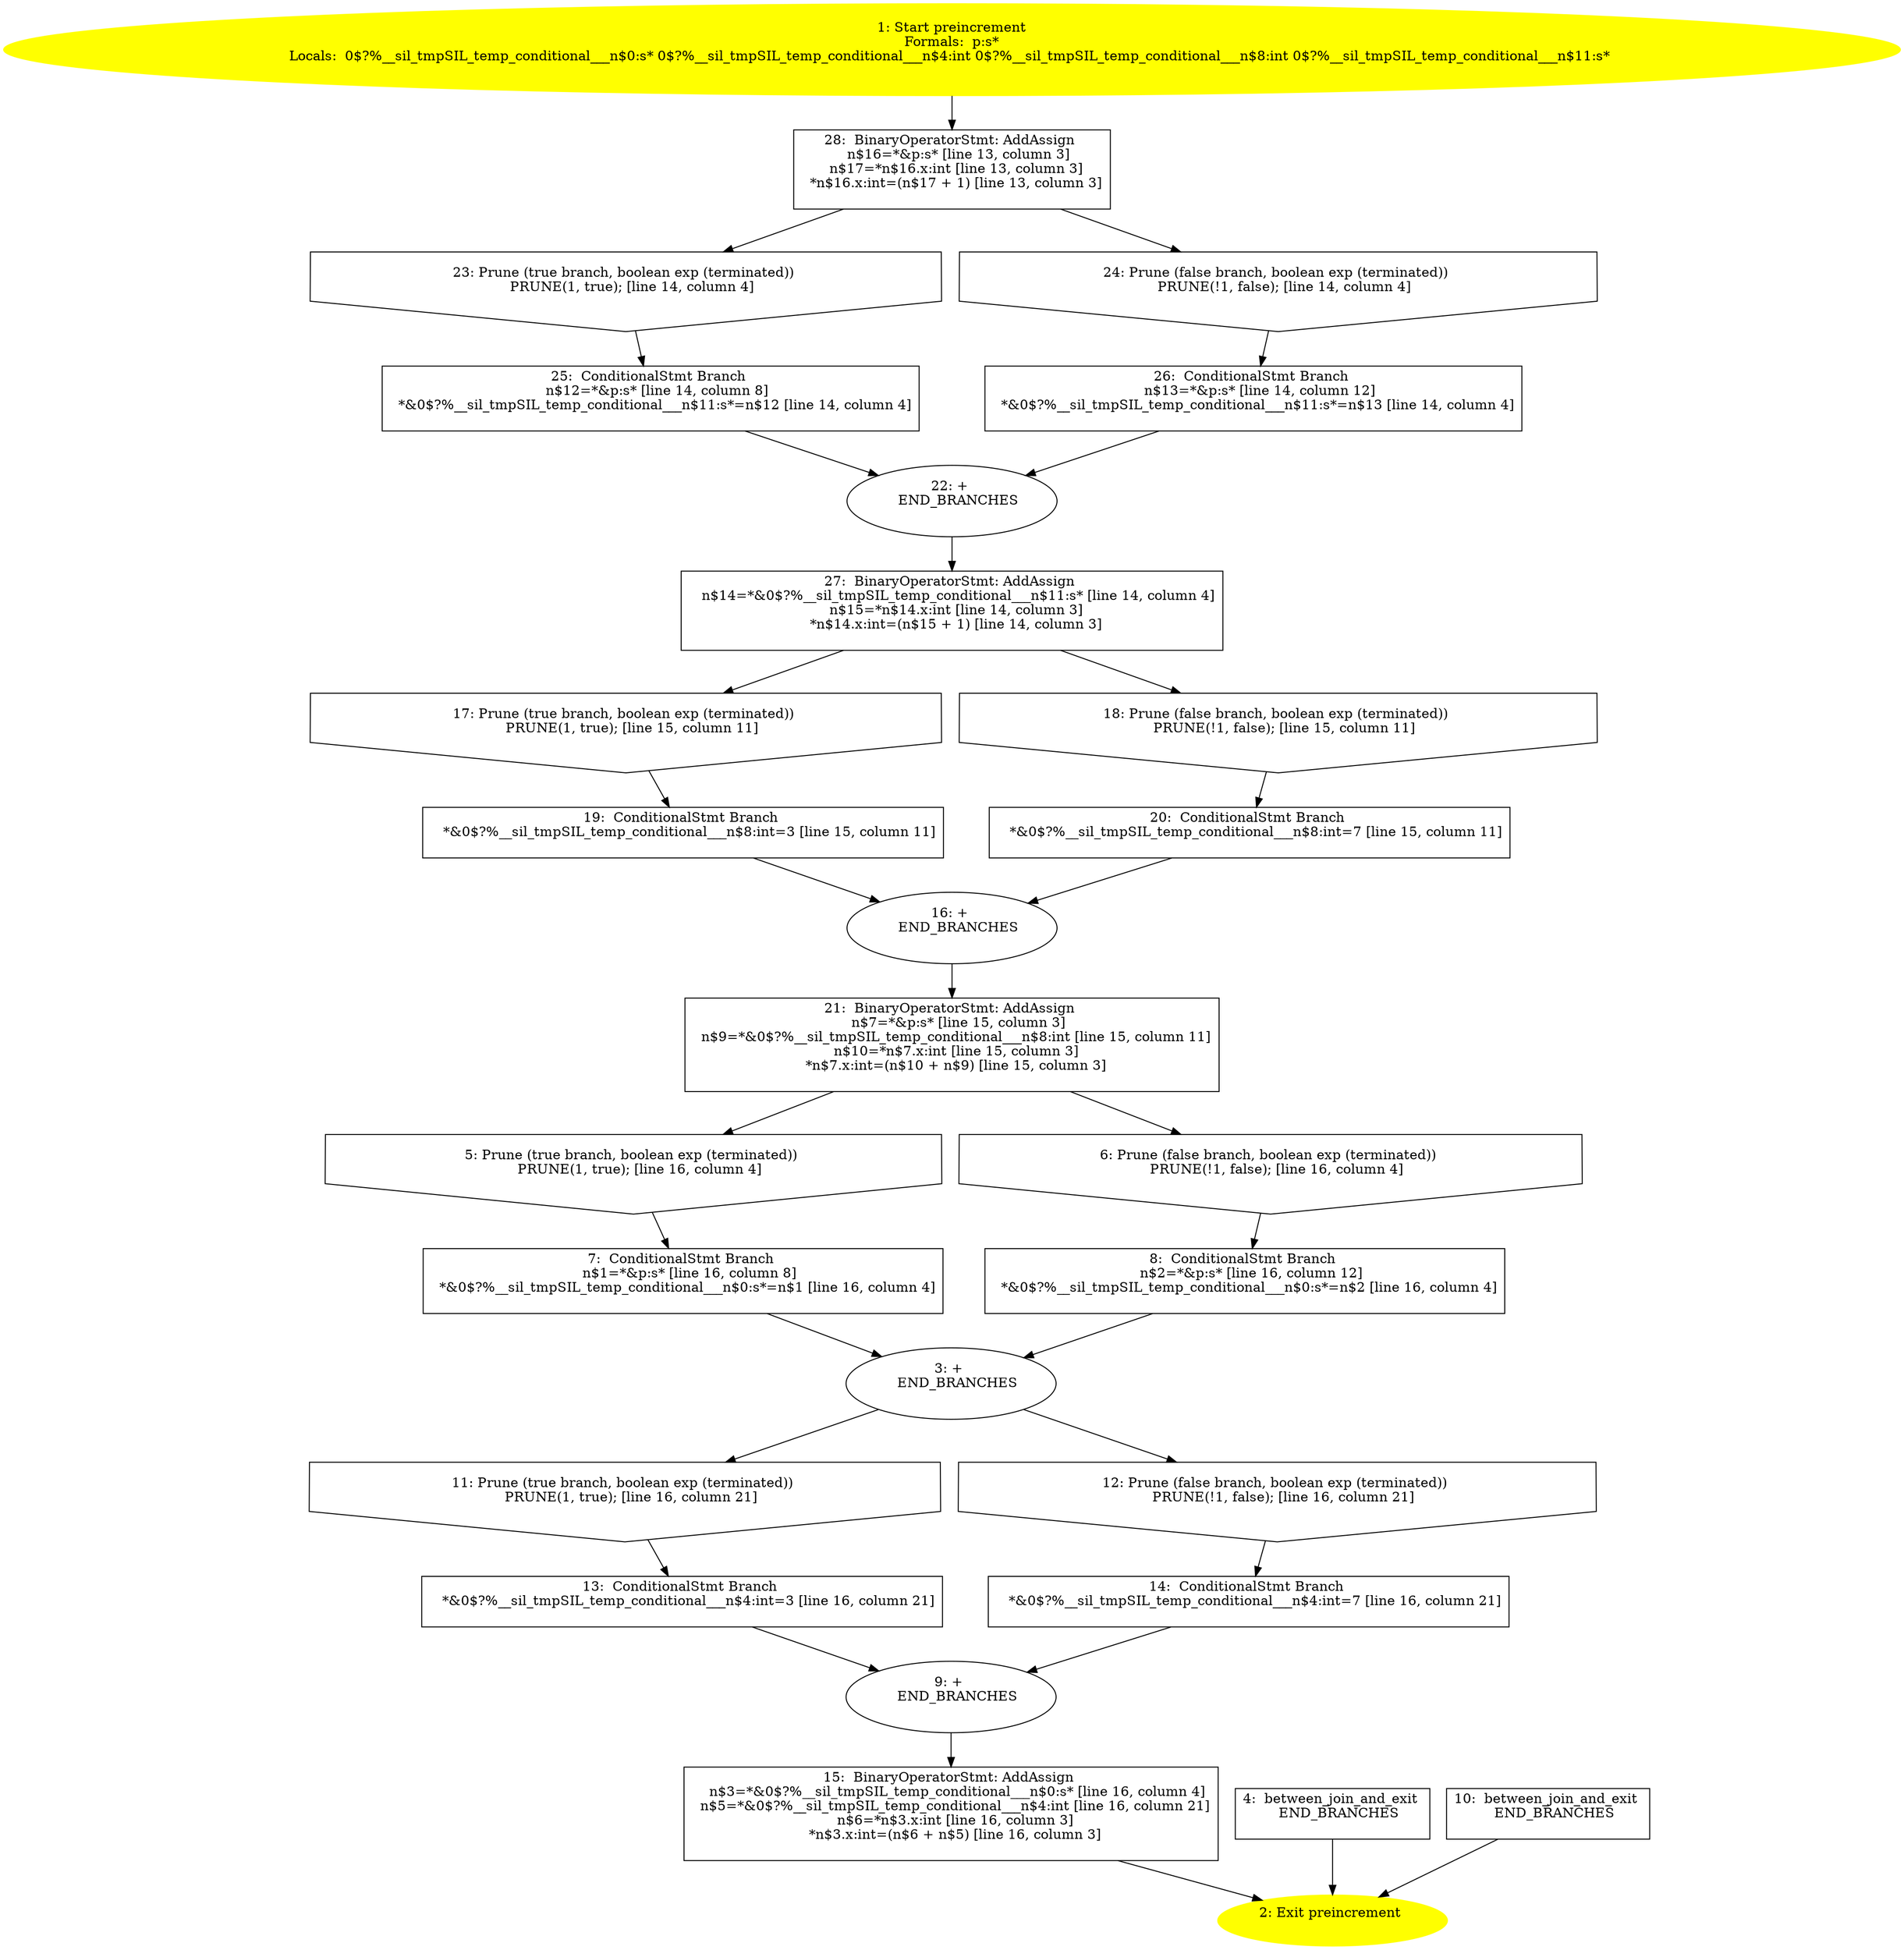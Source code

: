 /* @generated */
digraph cfg {
"preincrement.db7c6523f16e1ab3_1" [label="1: Start preincrement\nFormals:  p:s*\nLocals:  0$?%__sil_tmpSIL_temp_conditional___n$0:s* 0$?%__sil_tmpSIL_temp_conditional___n$4:int 0$?%__sil_tmpSIL_temp_conditional___n$8:int 0$?%__sil_tmpSIL_temp_conditional___n$11:s* \n  " color=yellow style=filled]
	

	 "preincrement.db7c6523f16e1ab3_1" -> "preincrement.db7c6523f16e1ab3_28" ;
"preincrement.db7c6523f16e1ab3_2" [label="2: Exit preincrement \n  " color=yellow style=filled]
	

"preincrement.db7c6523f16e1ab3_3" [label="3: + \n   END_BRANCHES\n " ]
	

	 "preincrement.db7c6523f16e1ab3_3" -> "preincrement.db7c6523f16e1ab3_11" ;
	 "preincrement.db7c6523f16e1ab3_3" -> "preincrement.db7c6523f16e1ab3_12" ;
"preincrement.db7c6523f16e1ab3_4" [label="4:  between_join_and_exit \n   END_BRANCHES\n " shape="box"]
	

	 "preincrement.db7c6523f16e1ab3_4" -> "preincrement.db7c6523f16e1ab3_2" ;
"preincrement.db7c6523f16e1ab3_5" [label="5: Prune (true branch, boolean exp (terminated)) \n   PRUNE(1, true); [line 16, column 4]\n " shape="invhouse"]
	

	 "preincrement.db7c6523f16e1ab3_5" -> "preincrement.db7c6523f16e1ab3_7" ;
"preincrement.db7c6523f16e1ab3_6" [label="6: Prune (false branch, boolean exp (terminated)) \n   PRUNE(!1, false); [line 16, column 4]\n " shape="invhouse"]
	

	 "preincrement.db7c6523f16e1ab3_6" -> "preincrement.db7c6523f16e1ab3_8" ;
"preincrement.db7c6523f16e1ab3_7" [label="7:  ConditionalStmt Branch \n   n$1=*&p:s* [line 16, column 8]\n  *&0$?%__sil_tmpSIL_temp_conditional___n$0:s*=n$1 [line 16, column 4]\n " shape="box"]
	

	 "preincrement.db7c6523f16e1ab3_7" -> "preincrement.db7c6523f16e1ab3_3" ;
"preincrement.db7c6523f16e1ab3_8" [label="8:  ConditionalStmt Branch \n   n$2=*&p:s* [line 16, column 12]\n  *&0$?%__sil_tmpSIL_temp_conditional___n$0:s*=n$2 [line 16, column 4]\n " shape="box"]
	

	 "preincrement.db7c6523f16e1ab3_8" -> "preincrement.db7c6523f16e1ab3_3" ;
"preincrement.db7c6523f16e1ab3_9" [label="9: + \n   END_BRANCHES\n " ]
	

	 "preincrement.db7c6523f16e1ab3_9" -> "preincrement.db7c6523f16e1ab3_15" ;
"preincrement.db7c6523f16e1ab3_10" [label="10:  between_join_and_exit \n   END_BRANCHES\n " shape="box"]
	

	 "preincrement.db7c6523f16e1ab3_10" -> "preincrement.db7c6523f16e1ab3_2" ;
"preincrement.db7c6523f16e1ab3_11" [label="11: Prune (true branch, boolean exp (terminated)) \n   PRUNE(1, true); [line 16, column 21]\n " shape="invhouse"]
	

	 "preincrement.db7c6523f16e1ab3_11" -> "preincrement.db7c6523f16e1ab3_13" ;
"preincrement.db7c6523f16e1ab3_12" [label="12: Prune (false branch, boolean exp (terminated)) \n   PRUNE(!1, false); [line 16, column 21]\n " shape="invhouse"]
	

	 "preincrement.db7c6523f16e1ab3_12" -> "preincrement.db7c6523f16e1ab3_14" ;
"preincrement.db7c6523f16e1ab3_13" [label="13:  ConditionalStmt Branch \n   *&0$?%__sil_tmpSIL_temp_conditional___n$4:int=3 [line 16, column 21]\n " shape="box"]
	

	 "preincrement.db7c6523f16e1ab3_13" -> "preincrement.db7c6523f16e1ab3_9" ;
"preincrement.db7c6523f16e1ab3_14" [label="14:  ConditionalStmt Branch \n   *&0$?%__sil_tmpSIL_temp_conditional___n$4:int=7 [line 16, column 21]\n " shape="box"]
	

	 "preincrement.db7c6523f16e1ab3_14" -> "preincrement.db7c6523f16e1ab3_9" ;
"preincrement.db7c6523f16e1ab3_15" [label="15:  BinaryOperatorStmt: AddAssign \n   n$3=*&0$?%__sil_tmpSIL_temp_conditional___n$0:s* [line 16, column 4]\n  n$5=*&0$?%__sil_tmpSIL_temp_conditional___n$4:int [line 16, column 21]\n  n$6=*n$3.x:int [line 16, column 3]\n  *n$3.x:int=(n$6 + n$5) [line 16, column 3]\n " shape="box"]
	

	 "preincrement.db7c6523f16e1ab3_15" -> "preincrement.db7c6523f16e1ab3_2" ;
"preincrement.db7c6523f16e1ab3_16" [label="16: + \n   END_BRANCHES\n " ]
	

	 "preincrement.db7c6523f16e1ab3_16" -> "preincrement.db7c6523f16e1ab3_21" ;
"preincrement.db7c6523f16e1ab3_17" [label="17: Prune (true branch, boolean exp (terminated)) \n   PRUNE(1, true); [line 15, column 11]\n " shape="invhouse"]
	

	 "preincrement.db7c6523f16e1ab3_17" -> "preincrement.db7c6523f16e1ab3_19" ;
"preincrement.db7c6523f16e1ab3_18" [label="18: Prune (false branch, boolean exp (terminated)) \n   PRUNE(!1, false); [line 15, column 11]\n " shape="invhouse"]
	

	 "preincrement.db7c6523f16e1ab3_18" -> "preincrement.db7c6523f16e1ab3_20" ;
"preincrement.db7c6523f16e1ab3_19" [label="19:  ConditionalStmt Branch \n   *&0$?%__sil_tmpSIL_temp_conditional___n$8:int=3 [line 15, column 11]\n " shape="box"]
	

	 "preincrement.db7c6523f16e1ab3_19" -> "preincrement.db7c6523f16e1ab3_16" ;
"preincrement.db7c6523f16e1ab3_20" [label="20:  ConditionalStmt Branch \n   *&0$?%__sil_tmpSIL_temp_conditional___n$8:int=7 [line 15, column 11]\n " shape="box"]
	

	 "preincrement.db7c6523f16e1ab3_20" -> "preincrement.db7c6523f16e1ab3_16" ;
"preincrement.db7c6523f16e1ab3_21" [label="21:  BinaryOperatorStmt: AddAssign \n   n$7=*&p:s* [line 15, column 3]\n  n$9=*&0$?%__sil_tmpSIL_temp_conditional___n$8:int [line 15, column 11]\n  n$10=*n$7.x:int [line 15, column 3]\n  *n$7.x:int=(n$10 + n$9) [line 15, column 3]\n " shape="box"]
	

	 "preincrement.db7c6523f16e1ab3_21" -> "preincrement.db7c6523f16e1ab3_5" ;
	 "preincrement.db7c6523f16e1ab3_21" -> "preincrement.db7c6523f16e1ab3_6" ;
"preincrement.db7c6523f16e1ab3_22" [label="22: + \n   END_BRANCHES\n " ]
	

	 "preincrement.db7c6523f16e1ab3_22" -> "preincrement.db7c6523f16e1ab3_27" ;
"preincrement.db7c6523f16e1ab3_23" [label="23: Prune (true branch, boolean exp (terminated)) \n   PRUNE(1, true); [line 14, column 4]\n " shape="invhouse"]
	

	 "preincrement.db7c6523f16e1ab3_23" -> "preincrement.db7c6523f16e1ab3_25" ;
"preincrement.db7c6523f16e1ab3_24" [label="24: Prune (false branch, boolean exp (terminated)) \n   PRUNE(!1, false); [line 14, column 4]\n " shape="invhouse"]
	

	 "preincrement.db7c6523f16e1ab3_24" -> "preincrement.db7c6523f16e1ab3_26" ;
"preincrement.db7c6523f16e1ab3_25" [label="25:  ConditionalStmt Branch \n   n$12=*&p:s* [line 14, column 8]\n  *&0$?%__sil_tmpSIL_temp_conditional___n$11:s*=n$12 [line 14, column 4]\n " shape="box"]
	

	 "preincrement.db7c6523f16e1ab3_25" -> "preincrement.db7c6523f16e1ab3_22" ;
"preincrement.db7c6523f16e1ab3_26" [label="26:  ConditionalStmt Branch \n   n$13=*&p:s* [line 14, column 12]\n  *&0$?%__sil_tmpSIL_temp_conditional___n$11:s*=n$13 [line 14, column 4]\n " shape="box"]
	

	 "preincrement.db7c6523f16e1ab3_26" -> "preincrement.db7c6523f16e1ab3_22" ;
"preincrement.db7c6523f16e1ab3_27" [label="27:  BinaryOperatorStmt: AddAssign \n   n$14=*&0$?%__sil_tmpSIL_temp_conditional___n$11:s* [line 14, column 4]\n  n$15=*n$14.x:int [line 14, column 3]\n  *n$14.x:int=(n$15 + 1) [line 14, column 3]\n " shape="box"]
	

	 "preincrement.db7c6523f16e1ab3_27" -> "preincrement.db7c6523f16e1ab3_17" ;
	 "preincrement.db7c6523f16e1ab3_27" -> "preincrement.db7c6523f16e1ab3_18" ;
"preincrement.db7c6523f16e1ab3_28" [label="28:  BinaryOperatorStmt: AddAssign \n   n$16=*&p:s* [line 13, column 3]\n  n$17=*n$16.x:int [line 13, column 3]\n  *n$16.x:int=(n$17 + 1) [line 13, column 3]\n " shape="box"]
	

	 "preincrement.db7c6523f16e1ab3_28" -> "preincrement.db7c6523f16e1ab3_23" ;
	 "preincrement.db7c6523f16e1ab3_28" -> "preincrement.db7c6523f16e1ab3_24" ;
}
